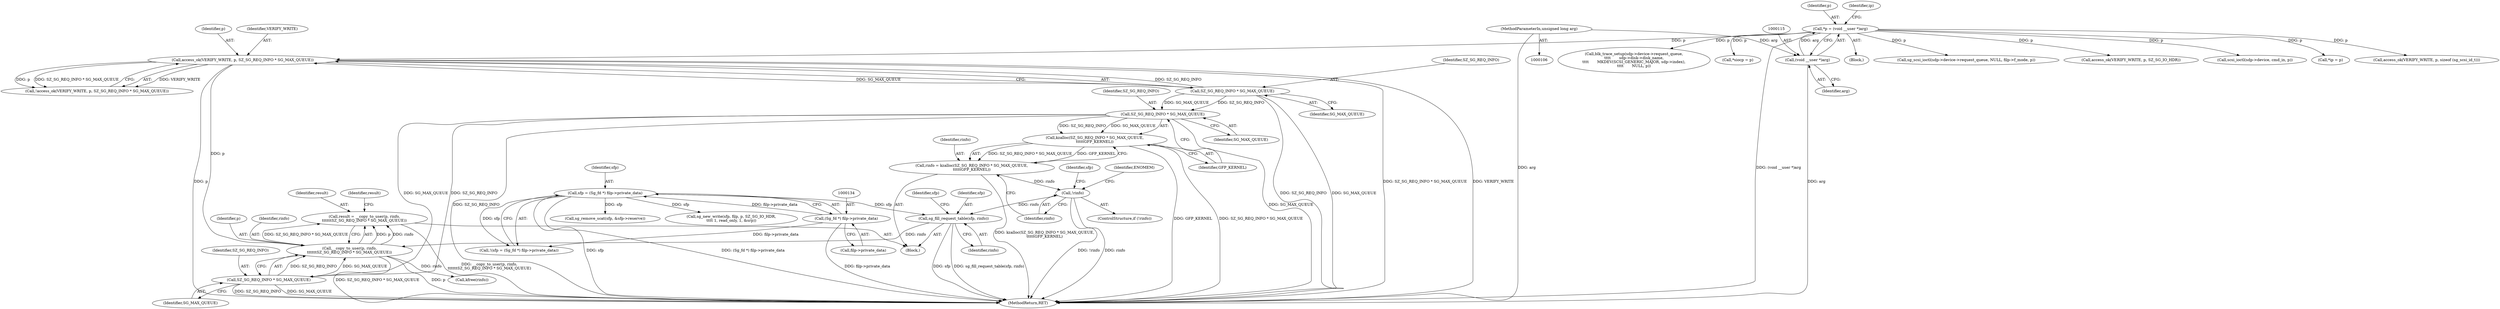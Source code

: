 digraph "0_linux_3e0097499839e0fe3af380410eababe5a47c4cf9_0@API" {
"1000847" [label="(Call,result = __copy_to_user(p, rinfo,\n\t\t\t\t\t\tSZ_SG_REQ_INFO * SG_MAX_QUEUE))"];
"1000849" [label="(Call,__copy_to_user(p, rinfo,\n\t\t\t\t\t\tSZ_SG_REQ_INFO * SG_MAX_QUEUE))"];
"1000807" [label="(Call,access_ok(VERIFY_WRITE, p, SZ_SG_REQ_INFO * SG_MAX_QUEUE))"];
"1000112" [label="(Call,*p = (void __user *)arg)"];
"1000114" [label="(Call,(void __user *)arg)"];
"1000109" [label="(MethodParameterIn,unsigned long arg)"];
"1000810" [label="(Call,SZ_SG_REQ_INFO * SG_MAX_QUEUE)"];
"1000838" [label="(Call,sg_fill_request_table(sfp, rinfo))"];
"1000131" [label="(Call,sfp = (Sg_fd *) filp->private_data)"];
"1000133" [label="(Call,(Sg_fd *) filp->private_data)"];
"1000827" [label="(Call,!rinfo)"];
"1000819" [label="(Call,rinfo = kzalloc(SZ_SG_REQ_INFO * SG_MAX_QUEUE,\n\t\t\t\t\tGFP_KERNEL))"];
"1000821" [label="(Call,kzalloc(SZ_SG_REQ_INFO * SG_MAX_QUEUE,\n\t\t\t\t\tGFP_KERNEL))"];
"1000822" [label="(Call,SZ_SG_REQ_INFO * SG_MAX_QUEUE)"];
"1000852" [label="(Call,SZ_SG_REQ_INFO * SG_MAX_QUEUE)"];
"1000819" [label="(Call,rinfo = kzalloc(SZ_SG_REQ_INFO * SG_MAX_QUEUE,\n\t\t\t\t\tGFP_KERNEL))"];
"1000110" [label="(Block,)"];
"1000929" [label="(Call,sg_scsi_ioctl(sdp->device->request_queue, NULL, filp->f_mode, p))"];
"1000812" [label="(Identifier,SG_MAX_QUEUE)"];
"1000827" [label="(Call,!rinfo)"];
"1000806" [label="(Call,!access_ok(VERIFY_WRITE, p, SZ_SG_REQ_INFO * SG_MAX_QUEUE))"];
"1000824" [label="(Identifier,SG_MAX_QUEUE)"];
"1000113" [label="(Identifier,p)"];
"1000825" [label="(Identifier,GFP_KERNEL)"];
"1000847" [label="(Call,result = __copy_to_user(p, rinfo,\n\t\t\t\t\t\tSZ_SG_REQ_INFO * SG_MAX_QUEUE))"];
"1000851" [label="(Identifier,rinfo)"];
"1000854" [label="(Identifier,SG_MAX_QUEUE)"];
"1000666" [label="(Call,sg_remove_scat(sfp, &sfp->reserve))"];
"1000838" [label="(Call,sg_fill_request_table(sfp, rinfo))"];
"1000112" [label="(Call,*p = (void __user *)arg)"];
"1000809" [label="(Identifier,p)"];
"1000821" [label="(Call,kzalloc(SZ_SG_REQ_INFO * SG_MAX_QUEUE,\n\t\t\t\t\tGFP_KERNEL))"];
"1000835" [label="(Identifier,sfp)"];
"1000119" [label="(Identifier,ip)"];
"1000116" [label="(Identifier,arg)"];
"1000840" [label="(Identifier,rinfo)"];
"1000189" [label="(Call,access_ok(VERIFY_WRITE, p, SZ_SG_IO_HDR))"];
"1000820" [label="(Identifier,rinfo)"];
"1000130" [label="(Call,!(sfp = (Sg_fd *) filp->private_data))"];
"1000849" [label="(Call,__copy_to_user(p, rinfo,\n\t\t\t\t\t\tSZ_SG_REQ_INFO * SG_MAX_QUEUE))"];
"1000828" [label="(Identifier,rinfo)"];
"1000131" [label="(Call,sfp = (Sg_fd *) filp->private_data)"];
"1000831" [label="(Identifier,ENOMEM)"];
"1001054" [label="(Call,scsi_ioctl(sdp->device, cmd_in, p))"];
"1000810" [label="(Call,SZ_SG_REQ_INFO * SG_MAX_QUEUE)"];
"1000848" [label="(Identifier,result)"];
"1000826" [label="(ControlStructure,if (!rinfo))"];
"1000133" [label="(Call,(Sg_fd *) filp->private_data)"];
"1000118" [label="(Call,*ip = p)"];
"1000109" [label="(MethodParameterIn,unsigned long arg)"];
"1000132" [label="(Identifier,sfp)"];
"1000817" [label="(Block,)"];
"1000822" [label="(Call,SZ_SG_REQ_INFO * SG_MAX_QUEUE)"];
"1000360" [label="(Call,access_ok(VERIFY_WRITE, p, sizeof (sg_scsi_id_t)))"];
"1000971" [label="(Call,blk_trace_setup(sdp->device->request_queue,\n\t\t\t\t       sdp->disk->disk_name,\n\t\t\t\t       MKDEV(SCSI_GENERIC_MAJOR, sdp->index),\n\t\t\t\t       NULL, p))"];
"1000856" [label="(Identifier,result)"];
"1000808" [label="(Identifier,VERIFY_WRITE)"];
"1000850" [label="(Identifier,p)"];
"1001060" [label="(MethodReturn,RET)"];
"1000906" [label="(Call,*siocp = p)"];
"1000114" [label="(Call,(void __user *)arg)"];
"1000839" [label="(Identifier,sfp)"];
"1000811" [label="(Identifier,SZ_SG_REQ_INFO)"];
"1000135" [label="(Call,filp->private_data)"];
"1000807" [label="(Call,access_ok(VERIFY_WRITE, p, SZ_SG_REQ_INFO * SG_MAX_QUEUE))"];
"1000853" [label="(Identifier,SZ_SG_REQ_INFO)"];
"1000862" [label="(Call,kfree(rinfo))"];
"1000852" [label="(Call,SZ_SG_REQ_INFO * SG_MAX_QUEUE)"];
"1000844" [label="(Identifier,sfp)"];
"1000823" [label="(Identifier,SZ_SG_REQ_INFO)"];
"1000198" [label="(Call,sg_new_write(sfp, filp, p, SZ_SG_IO_HDR,\n\t\t\t\t 1, read_only, 1, &srp))"];
"1000847" -> "1000817"  [label="AST: "];
"1000847" -> "1000849"  [label="CFG: "];
"1000848" -> "1000847"  [label="AST: "];
"1000849" -> "1000847"  [label="AST: "];
"1000856" -> "1000847"  [label="CFG: "];
"1000847" -> "1001060"  [label="DDG: __copy_to_user(p, rinfo,\n\t\t\t\t\t\tSZ_SG_REQ_INFO * SG_MAX_QUEUE)"];
"1000849" -> "1000847"  [label="DDG: p"];
"1000849" -> "1000847"  [label="DDG: rinfo"];
"1000849" -> "1000847"  [label="DDG: SZ_SG_REQ_INFO * SG_MAX_QUEUE"];
"1000849" -> "1000852"  [label="CFG: "];
"1000850" -> "1000849"  [label="AST: "];
"1000851" -> "1000849"  [label="AST: "];
"1000852" -> "1000849"  [label="AST: "];
"1000849" -> "1001060"  [label="DDG: p"];
"1000849" -> "1001060"  [label="DDG: SZ_SG_REQ_INFO * SG_MAX_QUEUE"];
"1000807" -> "1000849"  [label="DDG: p"];
"1000838" -> "1000849"  [label="DDG: rinfo"];
"1000852" -> "1000849"  [label="DDG: SZ_SG_REQ_INFO"];
"1000852" -> "1000849"  [label="DDG: SG_MAX_QUEUE"];
"1000849" -> "1000862"  [label="DDG: rinfo"];
"1000807" -> "1000806"  [label="AST: "];
"1000807" -> "1000810"  [label="CFG: "];
"1000808" -> "1000807"  [label="AST: "];
"1000809" -> "1000807"  [label="AST: "];
"1000810" -> "1000807"  [label="AST: "];
"1000806" -> "1000807"  [label="CFG: "];
"1000807" -> "1001060"  [label="DDG: SZ_SG_REQ_INFO * SG_MAX_QUEUE"];
"1000807" -> "1001060"  [label="DDG: VERIFY_WRITE"];
"1000807" -> "1001060"  [label="DDG: p"];
"1000807" -> "1000806"  [label="DDG: VERIFY_WRITE"];
"1000807" -> "1000806"  [label="DDG: p"];
"1000807" -> "1000806"  [label="DDG: SZ_SG_REQ_INFO * SG_MAX_QUEUE"];
"1000112" -> "1000807"  [label="DDG: p"];
"1000810" -> "1000807"  [label="DDG: SZ_SG_REQ_INFO"];
"1000810" -> "1000807"  [label="DDG: SG_MAX_QUEUE"];
"1000112" -> "1000110"  [label="AST: "];
"1000112" -> "1000114"  [label="CFG: "];
"1000113" -> "1000112"  [label="AST: "];
"1000114" -> "1000112"  [label="AST: "];
"1000119" -> "1000112"  [label="CFG: "];
"1000112" -> "1001060"  [label="DDG: (void __user *)arg"];
"1000114" -> "1000112"  [label="DDG: arg"];
"1000112" -> "1000118"  [label="DDG: p"];
"1000112" -> "1000189"  [label="DDG: p"];
"1000112" -> "1000360"  [label="DDG: p"];
"1000112" -> "1000906"  [label="DDG: p"];
"1000112" -> "1000929"  [label="DDG: p"];
"1000112" -> "1000971"  [label="DDG: p"];
"1000112" -> "1001054"  [label="DDG: p"];
"1000114" -> "1000116"  [label="CFG: "];
"1000115" -> "1000114"  [label="AST: "];
"1000116" -> "1000114"  [label="AST: "];
"1000114" -> "1001060"  [label="DDG: arg"];
"1000109" -> "1000114"  [label="DDG: arg"];
"1000109" -> "1000106"  [label="AST: "];
"1000109" -> "1001060"  [label="DDG: arg"];
"1000810" -> "1000812"  [label="CFG: "];
"1000811" -> "1000810"  [label="AST: "];
"1000812" -> "1000810"  [label="AST: "];
"1000810" -> "1001060"  [label="DDG: SZ_SG_REQ_INFO"];
"1000810" -> "1001060"  [label="DDG: SG_MAX_QUEUE"];
"1000810" -> "1000822"  [label="DDG: SZ_SG_REQ_INFO"];
"1000810" -> "1000822"  [label="DDG: SG_MAX_QUEUE"];
"1000838" -> "1000817"  [label="AST: "];
"1000838" -> "1000840"  [label="CFG: "];
"1000839" -> "1000838"  [label="AST: "];
"1000840" -> "1000838"  [label="AST: "];
"1000844" -> "1000838"  [label="CFG: "];
"1000838" -> "1001060"  [label="DDG: sg_fill_request_table(sfp, rinfo)"];
"1000838" -> "1001060"  [label="DDG: sfp"];
"1000131" -> "1000838"  [label="DDG: sfp"];
"1000827" -> "1000838"  [label="DDG: rinfo"];
"1000131" -> "1000130"  [label="AST: "];
"1000131" -> "1000133"  [label="CFG: "];
"1000132" -> "1000131"  [label="AST: "];
"1000133" -> "1000131"  [label="AST: "];
"1000130" -> "1000131"  [label="CFG: "];
"1000131" -> "1001060"  [label="DDG: sfp"];
"1000131" -> "1001060"  [label="DDG: (Sg_fd *) filp->private_data"];
"1000131" -> "1000130"  [label="DDG: sfp"];
"1000133" -> "1000131"  [label="DDG: filp->private_data"];
"1000131" -> "1000198"  [label="DDG: sfp"];
"1000131" -> "1000666"  [label="DDG: sfp"];
"1000133" -> "1000135"  [label="CFG: "];
"1000134" -> "1000133"  [label="AST: "];
"1000135" -> "1000133"  [label="AST: "];
"1000133" -> "1001060"  [label="DDG: filp->private_data"];
"1000133" -> "1000130"  [label="DDG: filp->private_data"];
"1000827" -> "1000826"  [label="AST: "];
"1000827" -> "1000828"  [label="CFG: "];
"1000828" -> "1000827"  [label="AST: "];
"1000831" -> "1000827"  [label="CFG: "];
"1000835" -> "1000827"  [label="CFG: "];
"1000827" -> "1001060"  [label="DDG: !rinfo"];
"1000827" -> "1001060"  [label="DDG: rinfo"];
"1000819" -> "1000827"  [label="DDG: rinfo"];
"1000819" -> "1000817"  [label="AST: "];
"1000819" -> "1000821"  [label="CFG: "];
"1000820" -> "1000819"  [label="AST: "];
"1000821" -> "1000819"  [label="AST: "];
"1000828" -> "1000819"  [label="CFG: "];
"1000819" -> "1001060"  [label="DDG: kzalloc(SZ_SG_REQ_INFO * SG_MAX_QUEUE,\n\t\t\t\t\tGFP_KERNEL)"];
"1000821" -> "1000819"  [label="DDG: SZ_SG_REQ_INFO * SG_MAX_QUEUE"];
"1000821" -> "1000819"  [label="DDG: GFP_KERNEL"];
"1000821" -> "1000825"  [label="CFG: "];
"1000822" -> "1000821"  [label="AST: "];
"1000825" -> "1000821"  [label="AST: "];
"1000821" -> "1001060"  [label="DDG: SZ_SG_REQ_INFO * SG_MAX_QUEUE"];
"1000821" -> "1001060"  [label="DDG: GFP_KERNEL"];
"1000822" -> "1000821"  [label="DDG: SZ_SG_REQ_INFO"];
"1000822" -> "1000821"  [label="DDG: SG_MAX_QUEUE"];
"1000822" -> "1000824"  [label="CFG: "];
"1000823" -> "1000822"  [label="AST: "];
"1000824" -> "1000822"  [label="AST: "];
"1000825" -> "1000822"  [label="CFG: "];
"1000822" -> "1001060"  [label="DDG: SG_MAX_QUEUE"];
"1000822" -> "1001060"  [label="DDG: SZ_SG_REQ_INFO"];
"1000822" -> "1000852"  [label="DDG: SZ_SG_REQ_INFO"];
"1000822" -> "1000852"  [label="DDG: SG_MAX_QUEUE"];
"1000852" -> "1000854"  [label="CFG: "];
"1000853" -> "1000852"  [label="AST: "];
"1000854" -> "1000852"  [label="AST: "];
"1000852" -> "1001060"  [label="DDG: SZ_SG_REQ_INFO"];
"1000852" -> "1001060"  [label="DDG: SG_MAX_QUEUE"];
}

